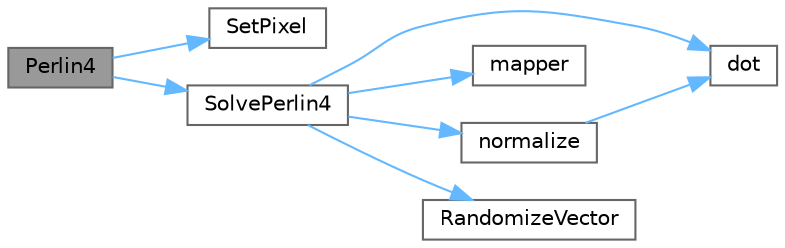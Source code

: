 digraph "Perlin4"
{
 // LATEX_PDF_SIZE
  bgcolor="transparent";
  edge [fontname=Helvetica,fontsize=10,labelfontname=Helvetica,labelfontsize=10];
  node [fontname=Helvetica,fontsize=10,shape=box,height=0.2,width=0.4];
  rankdir="LR";
  Node1 [id="Node000001",label="Perlin4",height=0.2,width=0.4,color="gray40", fillcolor="grey60", style="filled", fontcolor="black",tooltip=" "];
  Node1 -> Node2 [id="edge1_Node000001_Node000002",color="steelblue1",style="solid",tooltip=" "];
  Node2 [id="Node000002",label="SetPixel",height=0.2,width=0.4,color="grey40", fillcolor="white", style="filled",URL="$d3/d10/image_8c.html#aefaa1253ccc17864ac32b9d685b821d4",tooltip=" "];
  Node1 -> Node3 [id="edge2_Node000001_Node000003",color="steelblue1",style="solid",tooltip=" "];
  Node3 [id="Node000003",label="SolvePerlin4",height=0.2,width=0.4,color="grey40", fillcolor="white", style="filled",URL="$d1/d32/perlin__noise_8c.html#a26dda31c4d26a5c138a6b58cb7e50910",tooltip=" "];
  Node3 -> Node4 [id="edge3_Node000003_Node000004",color="steelblue1",style="solid",tooltip=" "];
  Node4 [id="Node000004",label="dot",height=0.2,width=0.4,color="grey40", fillcolor="white", style="filled",URL="$d1/d32/perlin__noise_8c.html#a7f35c7c40a9e0e57a50fd058b064e8f6",tooltip=" "];
  Node3 -> Node5 [id="edge4_Node000003_Node000005",color="steelblue1",style="solid",tooltip=" "];
  Node5 [id="Node000005",label="mapper",height=0.2,width=0.4,color="grey40", fillcolor="white", style="filled",URL="$d1/d32/perlin__noise_8c.html#a5641d0f9a07f405360fc111bf0e3e7d4",tooltip=" "];
  Node3 -> Node6 [id="edge5_Node000003_Node000006",color="steelblue1",style="solid",tooltip=" "];
  Node6 [id="Node000006",label="normalize",height=0.2,width=0.4,color="grey40", fillcolor="white", style="filled",URL="$d1/d32/perlin__noise_8c.html#ae6783c22fc9fe3e3afd30963992e383b",tooltip=" "];
  Node6 -> Node4 [id="edge6_Node000006_Node000004",color="steelblue1",style="solid",tooltip=" "];
  Node3 -> Node7 [id="edge7_Node000003_Node000007",color="steelblue1",style="solid",tooltip=" "];
  Node7 [id="Node000007",label="RandomizeVector",height=0.2,width=0.4,color="grey40", fillcolor="white", style="filled",URL="$d1/d32/perlin__noise_8c.html#af5816cb432fe4d1eeed508abdf19a429",tooltip=" "];
}
